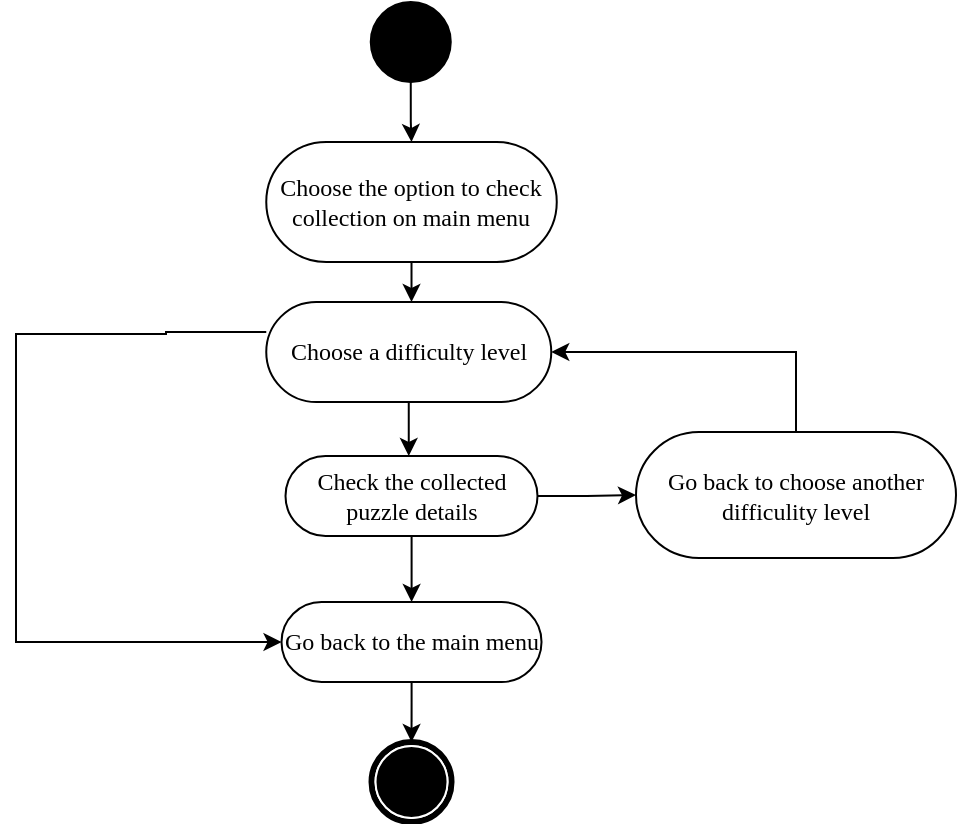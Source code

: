 <mxfile version="23.1.2" type="github">
  <diagram name="第 1 页" id="43vh1YD4be0ALed3ciaf">
    <mxGraphModel dx="2074" dy="3478" grid="1" gridSize="10" guides="1" tooltips="1" connect="1" arrows="1" fold="1" page="1" pageScale="1" pageWidth="827" pageHeight="1169" math="0" shadow="0">
      <root>
        <mxCell id="0" />
        <mxCell id="1" parent="0" />
        <mxCell id="ehqRJ48Ih6C9_eu3wZeZ-1" value="" style="edgeStyle=orthogonalEdgeStyle;rounded=0;orthogonalLoop=1;jettySize=auto;html=1;" parent="1" source="ehqRJ48Ih6C9_eu3wZeZ-2" target="ehqRJ48Ih6C9_eu3wZeZ-6" edge="1">
          <mxGeometry relative="1" as="geometry">
            <Array as="points">
              <mxPoint x="350" y="-1740" />
              <mxPoint x="350" y="-1740" />
            </Array>
          </mxGeometry>
        </mxCell>
        <mxCell id="ehqRJ48Ih6C9_eu3wZeZ-15" value="" style="edgeStyle=orthogonalEdgeStyle;rounded=0;orthogonalLoop=1;jettySize=auto;html=1;entryX=0;entryY=0.5;entryDx=0;entryDy=0;" parent="1" source="ehqRJ48Ih6C9_eu3wZeZ-2" target="ehqRJ48Ih6C9_eu3wZeZ-11" edge="1">
          <mxGeometry relative="1" as="geometry">
            <mxPoint x="220" y="-1670" as="targetPoint" />
            <Array as="points">
              <mxPoint x="225" y="-1835" />
              <mxPoint x="225" y="-1834" />
              <mxPoint x="150" y="-1834" />
              <mxPoint x="150" y="-1680" />
              <mxPoint x="275" y="-1680" />
            </Array>
          </mxGeometry>
        </mxCell>
        <mxCell id="ehqRJ48Ih6C9_eu3wZeZ-2" value="Choose a difficulty level" style="rounded=1;whiteSpace=wrap;html=1;shadow=0;comic=0;labelBackgroundColor=none;strokeWidth=1;fontFamily=Verdana;fontSize=12;align=center;arcSize=50;" parent="1" vertex="1">
          <mxGeometry x="275.13" y="-1850" width="142.5" height="50" as="geometry" />
        </mxCell>
        <mxCell id="ehqRJ48Ih6C9_eu3wZeZ-3" value="" style="edgeStyle=orthogonalEdgeStyle;rounded=0;orthogonalLoop=1;jettySize=auto;html=1;entryX=0.5;entryY=0;entryDx=0;entryDy=0;" parent="1" source="ehqRJ48Ih6C9_eu3wZeZ-4" target="ehqRJ48Ih6C9_eu3wZeZ-9" edge="1">
          <mxGeometry relative="1" as="geometry">
            <mxPoint x="342.25" y="-1930" as="targetPoint" />
          </mxGeometry>
        </mxCell>
        <mxCell id="ehqRJ48Ih6C9_eu3wZeZ-4" value="" style="ellipse;whiteSpace=wrap;html=1;rounded=0;shadow=0;comic=0;labelBackgroundColor=none;strokeWidth=1;fillColor=#000000;fontFamily=Verdana;fontSize=12;align=center;" parent="1" vertex="1">
          <mxGeometry x="327.38" y="-2000" width="40" height="40" as="geometry" />
        </mxCell>
        <mxCell id="ehqRJ48Ih6C9_eu3wZeZ-12" value="" style="edgeStyle=orthogonalEdgeStyle;rounded=0;orthogonalLoop=1;jettySize=auto;html=1;" parent="1" source="ehqRJ48Ih6C9_eu3wZeZ-6" target="ehqRJ48Ih6C9_eu3wZeZ-11" edge="1">
          <mxGeometry relative="1" as="geometry" />
        </mxCell>
        <mxCell id="jTraTFwr5gqZLHs8TrnX-3" value="" style="edgeStyle=orthogonalEdgeStyle;rounded=0;orthogonalLoop=1;jettySize=auto;html=1;" parent="1" source="ehqRJ48Ih6C9_eu3wZeZ-6" target="jTraTFwr5gqZLHs8TrnX-1" edge="1">
          <mxGeometry relative="1" as="geometry" />
        </mxCell>
        <mxCell id="ehqRJ48Ih6C9_eu3wZeZ-6" value="Check the collected puzzle details" style="rounded=1;whiteSpace=wrap;html=1;shadow=0;comic=0;labelBackgroundColor=none;strokeWidth=1;fontFamily=Verdana;fontSize=12;align=center;arcSize=50;" parent="1" vertex="1">
          <mxGeometry x="284.75" y="-1773" width="126" height="40" as="geometry" />
        </mxCell>
        <mxCell id="ehqRJ48Ih6C9_eu3wZeZ-7" value="" style="shape=mxgraph.bpmn.shape;html=1;verticalLabelPosition=bottom;labelBackgroundColor=#ffffff;verticalAlign=top;perimeter=ellipsePerimeter;outline=end;symbol=terminate;rounded=0;shadow=0;comic=0;strokeWidth=1;fontFamily=Verdana;fontSize=12;align=center;" parent="1" vertex="1">
          <mxGeometry x="327.76" y="-1630" width="40" height="40" as="geometry" />
        </mxCell>
        <mxCell id="ehqRJ48Ih6C9_eu3wZeZ-8" value="" style="edgeStyle=orthogonalEdgeStyle;rounded=0;orthogonalLoop=1;jettySize=auto;html=1;" parent="1" source="ehqRJ48Ih6C9_eu3wZeZ-9" target="ehqRJ48Ih6C9_eu3wZeZ-2" edge="1">
          <mxGeometry relative="1" as="geometry">
            <Array as="points">
              <mxPoint x="342" y="-1810" />
              <mxPoint x="342" y="-1810" />
            </Array>
          </mxGeometry>
        </mxCell>
        <mxCell id="ehqRJ48Ih6C9_eu3wZeZ-9" value="Choose the option to check collection on main menu" style="rounded=1;whiteSpace=wrap;html=1;shadow=0;comic=0;labelBackgroundColor=none;strokeWidth=1;fontFamily=Verdana;fontSize=12;align=center;arcSize=50;" parent="1" vertex="1">
          <mxGeometry x="275.13" y="-1930" width="145.25" height="60" as="geometry" />
        </mxCell>
        <mxCell id="24uNLEkPgYQm3otb2EMo-1" value="" style="edgeStyle=orthogonalEdgeStyle;rounded=0;orthogonalLoop=1;jettySize=auto;html=1;" edge="1" parent="1" source="ehqRJ48Ih6C9_eu3wZeZ-11" target="ehqRJ48Ih6C9_eu3wZeZ-7">
          <mxGeometry relative="1" as="geometry" />
        </mxCell>
        <mxCell id="ehqRJ48Ih6C9_eu3wZeZ-11" value="Go back to the main menu" style="rounded=1;whiteSpace=wrap;html=1;shadow=0;comic=0;labelBackgroundColor=none;strokeWidth=1;fontFamily=Verdana;fontSize=12;align=center;arcSize=50;" parent="1" vertex="1">
          <mxGeometry x="282.76" y="-1700" width="130" height="40" as="geometry" />
        </mxCell>
        <mxCell id="jTraTFwr5gqZLHs8TrnX-5" value="" style="edgeStyle=orthogonalEdgeStyle;rounded=0;orthogonalLoop=1;jettySize=auto;html=1;entryX=1;entryY=0.5;entryDx=0;entryDy=0;exitX=0.5;exitY=0;exitDx=0;exitDy=0;" parent="1" source="jTraTFwr5gqZLHs8TrnX-1" target="ehqRJ48Ih6C9_eu3wZeZ-2" edge="1">
          <mxGeometry relative="1" as="geometry">
            <mxPoint x="550" y="-1825" as="sourcePoint" />
            <mxPoint x="540" y="-1856.5" as="targetPoint" />
          </mxGeometry>
        </mxCell>
        <mxCell id="jTraTFwr5gqZLHs8TrnX-1" value="Go back to choose another difficulity level" style="rounded=1;whiteSpace=wrap;html=1;shadow=0;comic=0;labelBackgroundColor=none;strokeWidth=1;fontFamily=Verdana;fontSize=12;align=center;arcSize=50;" parent="1" vertex="1">
          <mxGeometry x="460" y="-1785" width="160" height="63" as="geometry" />
        </mxCell>
      </root>
    </mxGraphModel>
  </diagram>
</mxfile>
